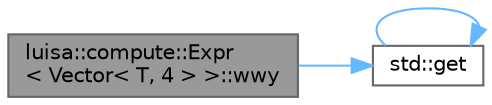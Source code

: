 digraph "luisa::compute::Expr&lt; Vector&lt; T, 4 &gt; &gt;::wwy"
{
 // LATEX_PDF_SIZE
  bgcolor="transparent";
  edge [fontname=Helvetica,fontsize=10,labelfontname=Helvetica,labelfontsize=10];
  node [fontname=Helvetica,fontsize=10,shape=box,height=0.2,width=0.4];
  rankdir="LR";
  Node1 [id="Node000001",label="luisa::compute::Expr\l\< Vector\< T, 4 \> \>::wwy",height=0.2,width=0.4,color="gray40", fillcolor="grey60", style="filled", fontcolor="black",tooltip=" "];
  Node1 -> Node2 [id="edge1_Node000001_Node000002",color="steelblue1",style="solid",tooltip=" "];
  Node2 [id="Node000002",label="std::get",height=0.2,width=0.4,color="grey40", fillcolor="white", style="filled",URL="$namespacestd.html#aae41d8280b7ccc3f0e0a0be2dab21c8f",tooltip="Gets an element by index."];
  Node2 -> Node2 [id="edge2_Node000002_Node000002",color="steelblue1",style="solid",tooltip=" "];
}
